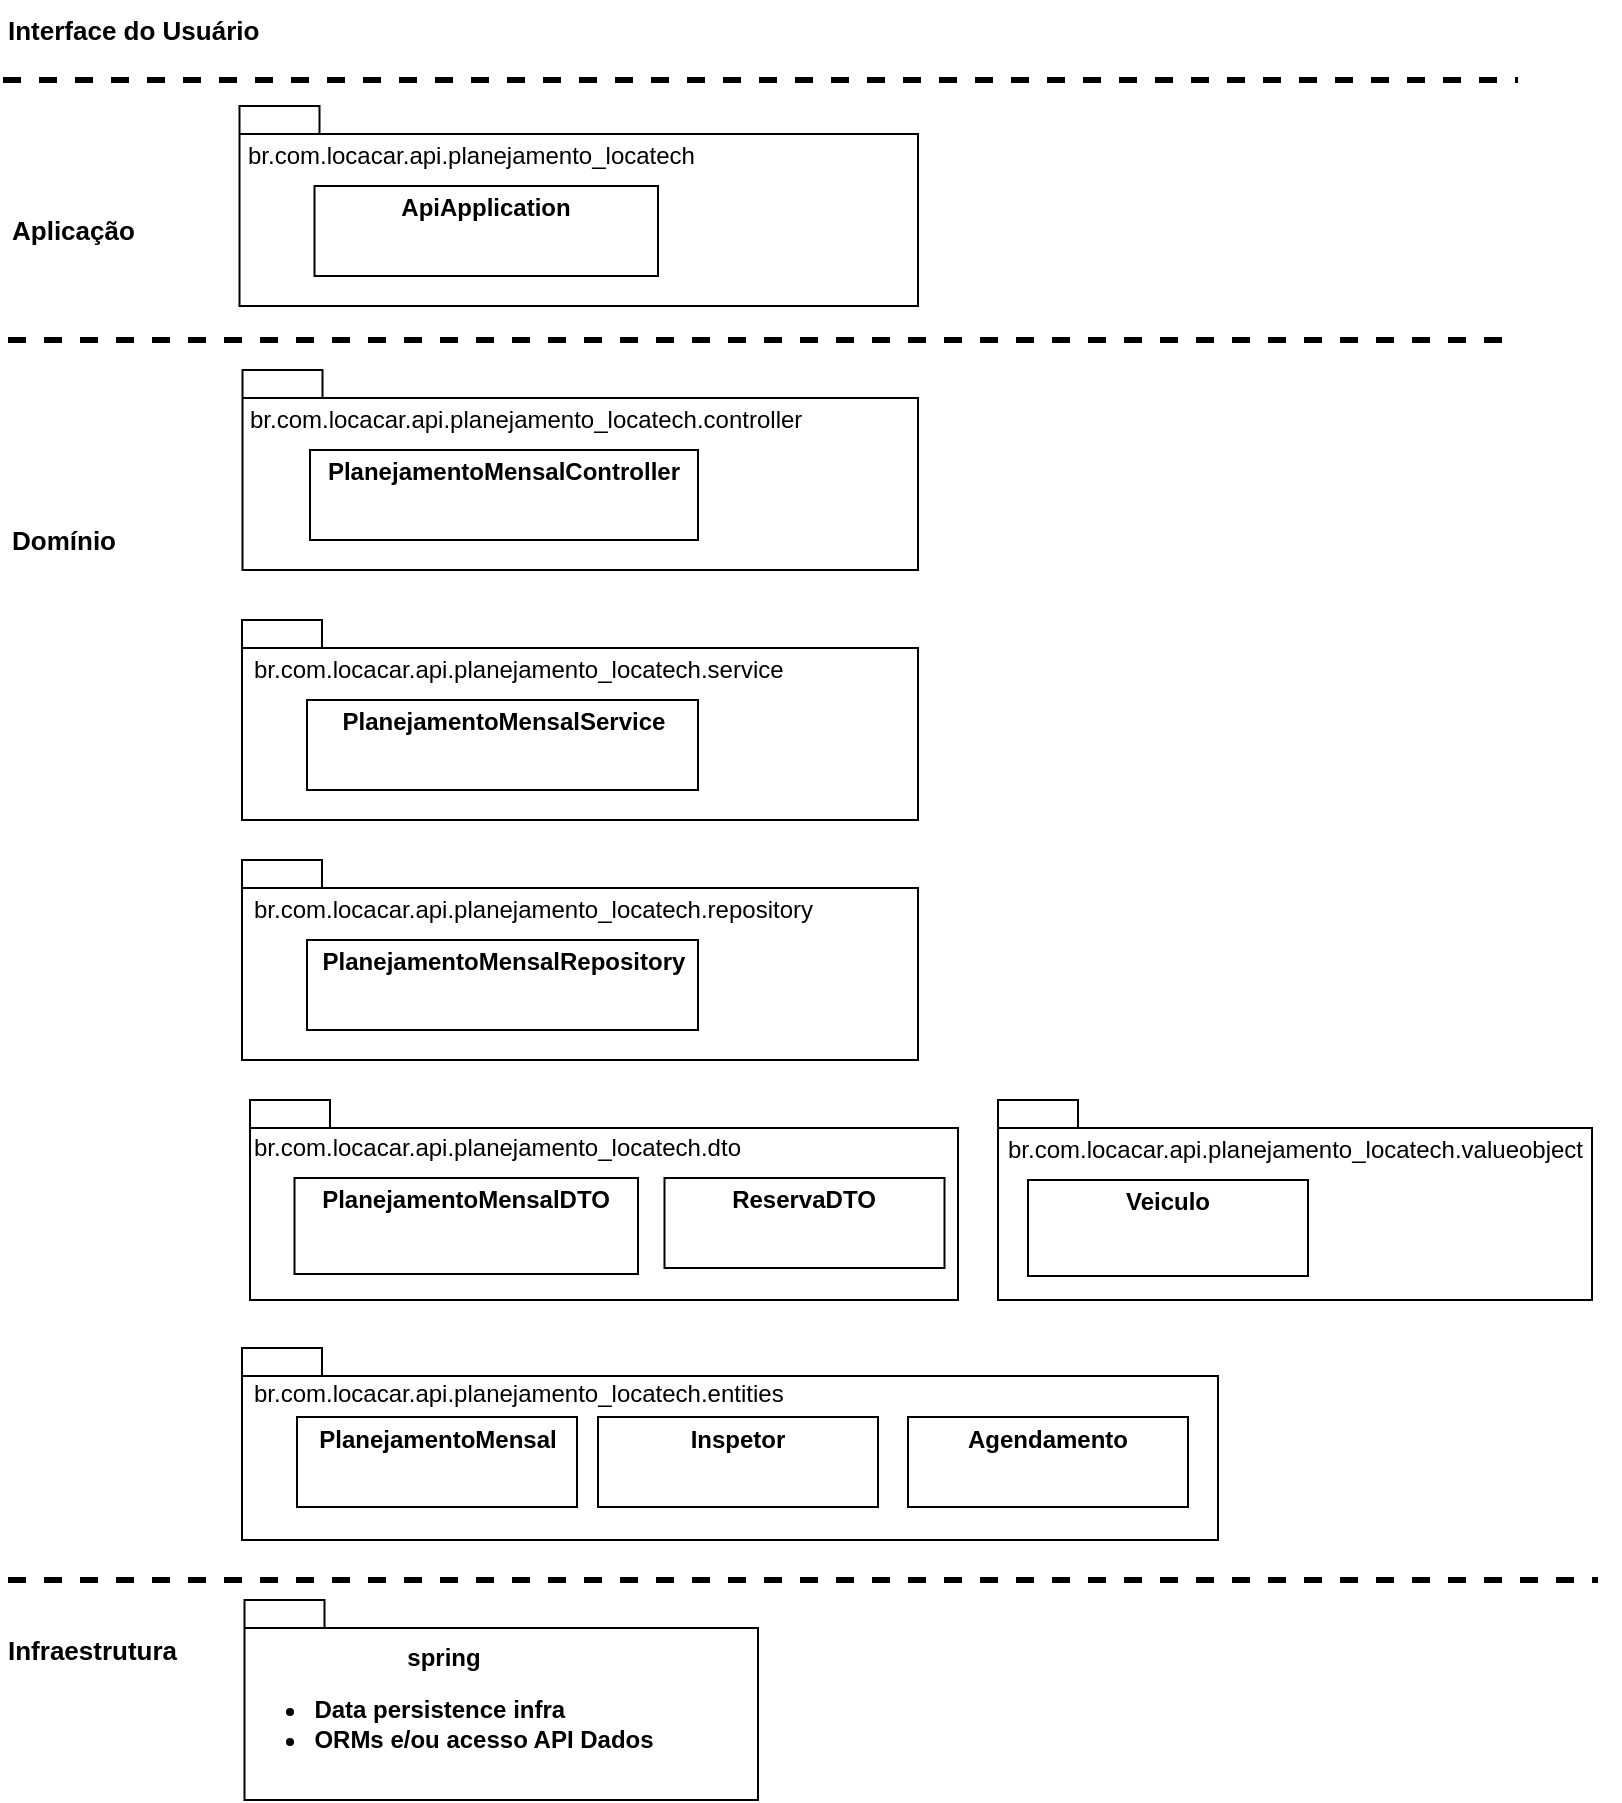 <mxfile version="22.1.17" type="device">
  <diagram name="Page-1" id="5f0bae14-7c28-e335-631c-24af17079c00">
    <mxGraphModel dx="1434" dy="784" grid="1" gridSize="10" guides="1" tooltips="1" connect="1" arrows="1" fold="1" page="1" pageScale="1" pageWidth="1169" pageHeight="827" background="none" math="0" shadow="0">
      <root>
        <mxCell id="0" />
        <mxCell id="1" parent="0" />
        <mxCell id="SHrYjwZxxFRvRsRkmXIJ-18" value="" style="shape=folder;fontStyle=1;spacingTop=10;tabWidth=40;tabHeight=14;tabPosition=left;html=1;whiteSpace=wrap;align=center;movable=1;resizable=1;rotatable=1;deletable=1;editable=1;locked=0;connectable=1;" parent="1" vertex="1">
          <mxGeometry x="162.25" y="225" width="337.75" height="100" as="geometry" />
        </mxCell>
        <mxCell id="SHrYjwZxxFRvRsRkmXIJ-20" value="&lt;p style=&quot;margin: 4px 0px 0px;&quot;&gt;&lt;b style=&quot;background-color: initial;&quot;&gt;PlanejamentoMensalController&lt;/b&gt;&lt;br&gt;&lt;/p&gt;" style="verticalAlign=top;align=center;overflow=fill;fontSize=12;fontFamily=Helvetica;html=1;whiteSpace=wrap;movable=1;resizable=1;rotatable=1;deletable=1;editable=1;locked=0;connectable=1;" parent="1" vertex="1">
          <mxGeometry x="196" y="265" width="194" height="45" as="geometry" />
        </mxCell>
        <mxCell id="SHrYjwZxxFRvRsRkmXIJ-21" value="br.com.locacar.api.planejamento_locatech.controller" style="text;html=1;strokeColor=none;fillColor=none;align=left;verticalAlign=middle;whiteSpace=wrap;rounded=0;" parent="1" vertex="1">
          <mxGeometry x="164" y="235" width="338.75" height="30" as="geometry" />
        </mxCell>
        <mxCell id="SHrYjwZxxFRvRsRkmXIJ-28" value="" style="shape=folder;fontStyle=1;spacingTop=10;tabWidth=40;tabHeight=14;tabPosition=left;html=1;whiteSpace=wrap;align=center;movable=1;resizable=1;rotatable=1;deletable=1;editable=1;locked=0;connectable=1;" parent="1" vertex="1">
          <mxGeometry x="160.75" y="93" width="339.25" height="100" as="geometry" />
        </mxCell>
        <mxCell id="SHrYjwZxxFRvRsRkmXIJ-29" value="&lt;p style=&quot;margin: 4px 0px 0px;&quot;&gt;&lt;b style=&quot;background-color: initial;&quot;&gt;ApiApplication&lt;/b&gt;&lt;br&gt;&lt;/p&gt;" style="verticalAlign=top;align=center;overflow=fill;fontSize=12;fontFamily=Helvetica;html=1;whiteSpace=wrap;movable=1;resizable=1;rotatable=1;deletable=1;editable=1;locked=0;connectable=1;" parent="1" vertex="1">
          <mxGeometry x="198.25" y="133" width="171.75" height="45" as="geometry" />
        </mxCell>
        <mxCell id="SHrYjwZxxFRvRsRkmXIJ-30" value="br.com.locacar.api.planejamento_locatech" style="text;html=1;strokeColor=none;fillColor=none;align=left;verticalAlign=middle;whiteSpace=wrap;rounded=0;" parent="1" vertex="1">
          <mxGeometry x="162.75" y="103" width="267.25" height="30" as="geometry" />
        </mxCell>
        <mxCell id="SHrYjwZxxFRvRsRkmXIJ-31" value="" style="shape=folder;fontStyle=1;spacingTop=10;tabWidth=40;tabHeight=14;tabPosition=left;html=1;whiteSpace=wrap;align=center;movable=1;resizable=1;rotatable=1;deletable=1;editable=1;locked=0;connectable=1;" parent="1" vertex="1">
          <mxGeometry x="162" y="350" width="338" height="100" as="geometry" />
        </mxCell>
        <mxCell id="SHrYjwZxxFRvRsRkmXIJ-32" value="&lt;p style=&quot;margin: 4px 0px 0px;&quot;&gt;&lt;b style=&quot;background-color: initial;&quot;&gt;PlanejamentoMensalService&lt;/b&gt;&lt;br&gt;&lt;/p&gt;" style="verticalAlign=top;align=center;overflow=fill;fontSize=12;fontFamily=Helvetica;html=1;whiteSpace=wrap;movable=1;resizable=1;rotatable=1;deletable=1;editable=1;locked=0;connectable=1;" parent="1" vertex="1">
          <mxGeometry x="194.5" y="390" width="195.5" height="45" as="geometry" />
        </mxCell>
        <mxCell id="SHrYjwZxxFRvRsRkmXIJ-33" value="br.com.locacar.api.planejamento_locatech.service" style="text;html=1;strokeColor=none;fillColor=none;align=left;verticalAlign=middle;whiteSpace=wrap;rounded=0;" parent="1" vertex="1">
          <mxGeometry x="166" y="360" width="311" height="30" as="geometry" />
        </mxCell>
        <mxCell id="SHrYjwZxxFRvRsRkmXIJ-34" value="" style="shape=folder;fontStyle=1;spacingTop=10;tabWidth=40;tabHeight=14;tabPosition=left;html=1;whiteSpace=wrap;align=center;movable=1;resizable=1;rotatable=1;deletable=1;editable=1;locked=0;connectable=1;" parent="1" vertex="1">
          <mxGeometry x="162" y="470" width="338" height="100" as="geometry" />
        </mxCell>
        <mxCell id="SHrYjwZxxFRvRsRkmXIJ-35" value="&lt;p style=&quot;margin: 4px 0px 0px;&quot;&gt;&lt;b style=&quot;background-color: initial;&quot;&gt;PlanejamentoMensalRepository&lt;/b&gt;&lt;br&gt;&lt;/p&gt;" style="verticalAlign=top;align=center;overflow=fill;fontSize=12;fontFamily=Helvetica;html=1;whiteSpace=wrap;movable=1;resizable=1;rotatable=1;deletable=1;editable=1;locked=0;connectable=1;" parent="1" vertex="1">
          <mxGeometry x="194.5" y="510" width="195.5" height="45" as="geometry" />
        </mxCell>
        <mxCell id="SHrYjwZxxFRvRsRkmXIJ-36" value="br.com.locacar.api.planejamento_locatech.repository" style="text;html=1;strokeColor=none;fillColor=none;align=left;verticalAlign=middle;whiteSpace=wrap;rounded=0;" parent="1" vertex="1">
          <mxGeometry x="165.75" y="480" width="329.25" height="30" as="geometry" />
        </mxCell>
        <mxCell id="SHrYjwZxxFRvRsRkmXIJ-37" value="" style="shape=folder;fontStyle=1;spacingTop=10;tabWidth=40;tabHeight=14;tabPosition=left;html=1;whiteSpace=wrap;align=center;movable=1;resizable=1;rotatable=1;deletable=1;editable=1;locked=0;connectable=1;" parent="1" vertex="1">
          <mxGeometry x="166" y="590" width="354" height="100" as="geometry" />
        </mxCell>
        <mxCell id="SHrYjwZxxFRvRsRkmXIJ-38" value="&lt;p style=&quot;margin: 4px 0px 0px;&quot;&gt;&lt;b style=&quot;background-color: initial;&quot;&gt;PlanejamentoMensalDTO&lt;/b&gt;&lt;br&gt;&lt;/p&gt;" style="verticalAlign=top;align=center;overflow=fill;fontSize=12;fontFamily=Helvetica;html=1;whiteSpace=wrap;movable=1;resizable=1;rotatable=1;deletable=1;editable=1;locked=0;connectable=1;" parent="1" vertex="1">
          <mxGeometry x="188.25" y="629" width="171.75" height="48" as="geometry" />
        </mxCell>
        <mxCell id="SHrYjwZxxFRvRsRkmXIJ-39" value="br.com.locacar.api.planejamento_locatech.dto" style="text;html=1;strokeColor=none;fillColor=none;align=left;verticalAlign=middle;whiteSpace=wrap;rounded=0;" parent="1" vertex="1">
          <mxGeometry x="166" y="599" width="286" height="30" as="geometry" />
        </mxCell>
        <mxCell id="SHrYjwZxxFRvRsRkmXIJ-40" value="" style="shape=folder;fontStyle=1;spacingTop=10;tabWidth=40;tabHeight=14;tabPosition=left;html=1;whiteSpace=wrap;align=center;movable=1;resizable=1;rotatable=1;deletable=1;editable=1;locked=0;connectable=1;" parent="1" vertex="1">
          <mxGeometry x="163.25" y="840" width="256.75" height="100" as="geometry" />
        </mxCell>
        <mxCell id="SHrYjwZxxFRvRsRkmXIJ-42" value="&lt;b&gt;spring&lt;br&gt;&lt;ul&gt;&lt;li style=&quot;text-align: left;&quot;&gt;Data persistence infra&lt;/li&gt;&lt;li style=&quot;text-align: left;&quot;&gt;ORMs e/ou acesso API Dados&lt;/li&gt;&lt;/ul&gt;&lt;/b&gt;" style="text;html=1;strokeColor=none;fillColor=none;align=center;verticalAlign=middle;whiteSpace=wrap;rounded=0;" parent="1" vertex="1">
          <mxGeometry x="153.25" y="880" width="220" height="30" as="geometry" />
        </mxCell>
        <mxCell id="SHrYjwZxxFRvRsRkmXIJ-45" value="" style="shape=folder;fontStyle=1;spacingTop=10;tabWidth=40;tabHeight=14;tabPosition=left;html=1;whiteSpace=wrap;align=center;movable=1;resizable=1;rotatable=1;deletable=1;editable=1;locked=0;connectable=1;" parent="1" vertex="1">
          <mxGeometry x="162" y="714" width="488" height="96" as="geometry" />
        </mxCell>
        <mxCell id="SHrYjwZxxFRvRsRkmXIJ-46" value="&lt;p style=&quot;margin: 4px 0px 0px;&quot;&gt;&lt;b style=&quot;background-color: initial;&quot;&gt;PlanejamentoMensal&lt;/b&gt;&lt;br&gt;&lt;/p&gt;" style="verticalAlign=top;align=center;overflow=fill;fontSize=12;fontFamily=Helvetica;html=1;whiteSpace=wrap;movable=1;resizable=1;rotatable=1;deletable=1;editable=1;locked=0;connectable=1;" parent="1" vertex="1">
          <mxGeometry x="189.5" y="748.5" width="140" height="45" as="geometry" />
        </mxCell>
        <mxCell id="SHrYjwZxxFRvRsRkmXIJ-47" value="br.com.locacar.api.planejamento_locatech.entities" style="text;html=1;strokeColor=none;fillColor=none;align=left;verticalAlign=middle;whiteSpace=wrap;rounded=0;" parent="1" vertex="1">
          <mxGeometry x="166" y="722" width="314" height="30" as="geometry" />
        </mxCell>
        <mxCell id="mgbPzSR5ZNTpy0_arQ9--2" value="" style="endArrow=none;dashed=1;html=1;rounded=0;spacing=5;strokeWidth=3;" parent="1" edge="1">
          <mxGeometry width="50" height="50" relative="1" as="geometry">
            <mxPoint x="45" y="210" as="sourcePoint" />
            <mxPoint x="800" y="210" as="targetPoint" />
          </mxGeometry>
        </mxCell>
        <mxCell id="mgbPzSR5ZNTpy0_arQ9--3" value="" style="endArrow=none;dashed=1;html=1;rounded=0;spacing=5;strokeWidth=3;" parent="1" edge="1">
          <mxGeometry width="50" height="50" relative="1" as="geometry">
            <mxPoint x="42.5" y="80" as="sourcePoint" />
            <mxPoint x="800" y="80" as="targetPoint" />
          </mxGeometry>
        </mxCell>
        <mxCell id="mgbPzSR5ZNTpy0_arQ9--5" value="" style="endArrow=none;dashed=1;html=1;rounded=0;spacing=5;strokeWidth=3;" parent="1" edge="1">
          <mxGeometry width="50" height="50" relative="1" as="geometry">
            <mxPoint x="45" y="830" as="sourcePoint" />
            <mxPoint x="840" y="830" as="targetPoint" />
          </mxGeometry>
        </mxCell>
        <mxCell id="mgbPzSR5ZNTpy0_arQ9--6" value="&lt;b&gt;&lt;font style=&quot;font-size: 13px;&quot;&gt;Aplicação&lt;/font&gt;&lt;/b&gt;" style="text;html=1;strokeColor=none;fillColor=none;align=left;verticalAlign=middle;whiteSpace=wrap;rounded=0;" parent="1" vertex="1">
          <mxGeometry x="45" y="140" width="90" height="30" as="geometry" />
        </mxCell>
        <mxCell id="mgbPzSR5ZNTpy0_arQ9--7" value="&lt;b&gt;&lt;font style=&quot;font-size: 13px;&quot;&gt;Domínio&lt;/font&gt;&lt;/b&gt;" style="text;html=1;strokeColor=none;fillColor=none;align=left;verticalAlign=middle;whiteSpace=wrap;rounded=0;" parent="1" vertex="1">
          <mxGeometry x="45" y="295" width="90" height="30" as="geometry" />
        </mxCell>
        <mxCell id="mgbPzSR5ZNTpy0_arQ9--8" value="&lt;span style=&quot;font-size: 13px;&quot;&gt;&lt;b&gt;Infraestrutura&lt;/b&gt;&lt;/span&gt;" style="text;html=1;strokeColor=none;fillColor=none;align=left;verticalAlign=middle;whiteSpace=wrap;rounded=0;" parent="1" vertex="1">
          <mxGeometry x="42.5" y="850" width="100" height="30" as="geometry" />
        </mxCell>
        <mxCell id="mgbPzSR5ZNTpy0_arQ9--9" value="&lt;b&gt;&lt;font style=&quot;font-size: 13px;&quot;&gt;Interface do Usuário&lt;/font&gt;&lt;/b&gt;" style="text;html=1;strokeColor=none;fillColor=none;align=left;verticalAlign=middle;whiteSpace=wrap;rounded=0;" parent="1" vertex="1">
          <mxGeometry x="42.5" y="40" width="131" height="30" as="geometry" />
        </mxCell>
        <mxCell id="vFnGD5-m_LnVGo-z7X76-2" value="" style="shape=folder;fontStyle=1;spacingTop=10;tabWidth=40;tabHeight=14;tabPosition=left;html=1;whiteSpace=wrap;align=center;movable=1;resizable=1;rotatable=1;deletable=1;editable=1;locked=0;connectable=1;" parent="1" vertex="1">
          <mxGeometry x="540" y="590" width="297" height="100" as="geometry" />
        </mxCell>
        <mxCell id="vFnGD5-m_LnVGo-z7X76-3" value="&lt;p style=&quot;margin: 4px 0px 0px;&quot;&gt;&lt;b style=&quot;border-color: var(--border-color); background-color: initial;&quot;&gt;Veiculo&lt;/b&gt;&lt;br&gt;&lt;/p&gt;" style="verticalAlign=top;align=center;overflow=fill;fontSize=12;fontFamily=Helvetica;html=1;whiteSpace=wrap;movable=1;resizable=1;rotatable=1;deletable=1;editable=1;locked=0;connectable=1;" parent="1" vertex="1">
          <mxGeometry x="555" y="630" width="140" height="48" as="geometry" />
        </mxCell>
        <mxCell id="vFnGD5-m_LnVGo-z7X76-4" value="br.com.locacar.api.planejamento_locatech.valueobject" style="text;html=1;strokeColor=none;fillColor=none;align=left;verticalAlign=middle;whiteSpace=wrap;rounded=0;" parent="1" vertex="1">
          <mxGeometry x="543" y="600" width="308" height="30" as="geometry" />
        </mxCell>
        <mxCell id="vFnGD5-m_LnVGo-z7X76-6" value="&lt;p style=&quot;margin: 4px 0px 0px;&quot;&gt;&lt;b style=&quot;background-color: initial;&quot;&gt;Inspetor&lt;/b&gt;&lt;br&gt;&lt;/p&gt;" style="verticalAlign=top;align=center;overflow=fill;fontSize=12;fontFamily=Helvetica;html=1;whiteSpace=wrap;movable=1;resizable=1;rotatable=1;deletable=1;editable=1;locked=0;connectable=1;" parent="1" vertex="1">
          <mxGeometry x="340" y="748.5" width="140" height="45" as="geometry" />
        </mxCell>
        <mxCell id="Iqr8bu__uB9ba0dKuPjZ-1" value="&lt;p style=&quot;margin: 4px 0px 0px;&quot;&gt;&lt;b style=&quot;background-color: initial;&quot;&gt;Agendamento&lt;/b&gt;&lt;br&gt;&lt;/p&gt;" style="verticalAlign=top;align=center;overflow=fill;fontSize=12;fontFamily=Helvetica;html=1;whiteSpace=wrap;movable=1;resizable=1;rotatable=1;deletable=1;editable=1;locked=0;connectable=1;" parent="1" vertex="1">
          <mxGeometry x="495" y="748.5" width="140" height="45" as="geometry" />
        </mxCell>
        <mxCell id="uIFPP-oWCCxWKXSgPSHi-1" value="&lt;p style=&quot;margin: 4px 0px 0px;&quot;&gt;&lt;b style=&quot;background-color: initial;&quot;&gt;ReservaDTO&lt;/b&gt;&lt;br&gt;&lt;/p&gt;" style="verticalAlign=top;align=center;overflow=fill;fontSize=12;fontFamily=Helvetica;html=1;whiteSpace=wrap;movable=1;resizable=1;rotatable=1;deletable=1;editable=1;locked=0;connectable=1;" vertex="1" parent="1">
          <mxGeometry x="373.25" y="629" width="140" height="45" as="geometry" />
        </mxCell>
      </root>
    </mxGraphModel>
  </diagram>
</mxfile>
